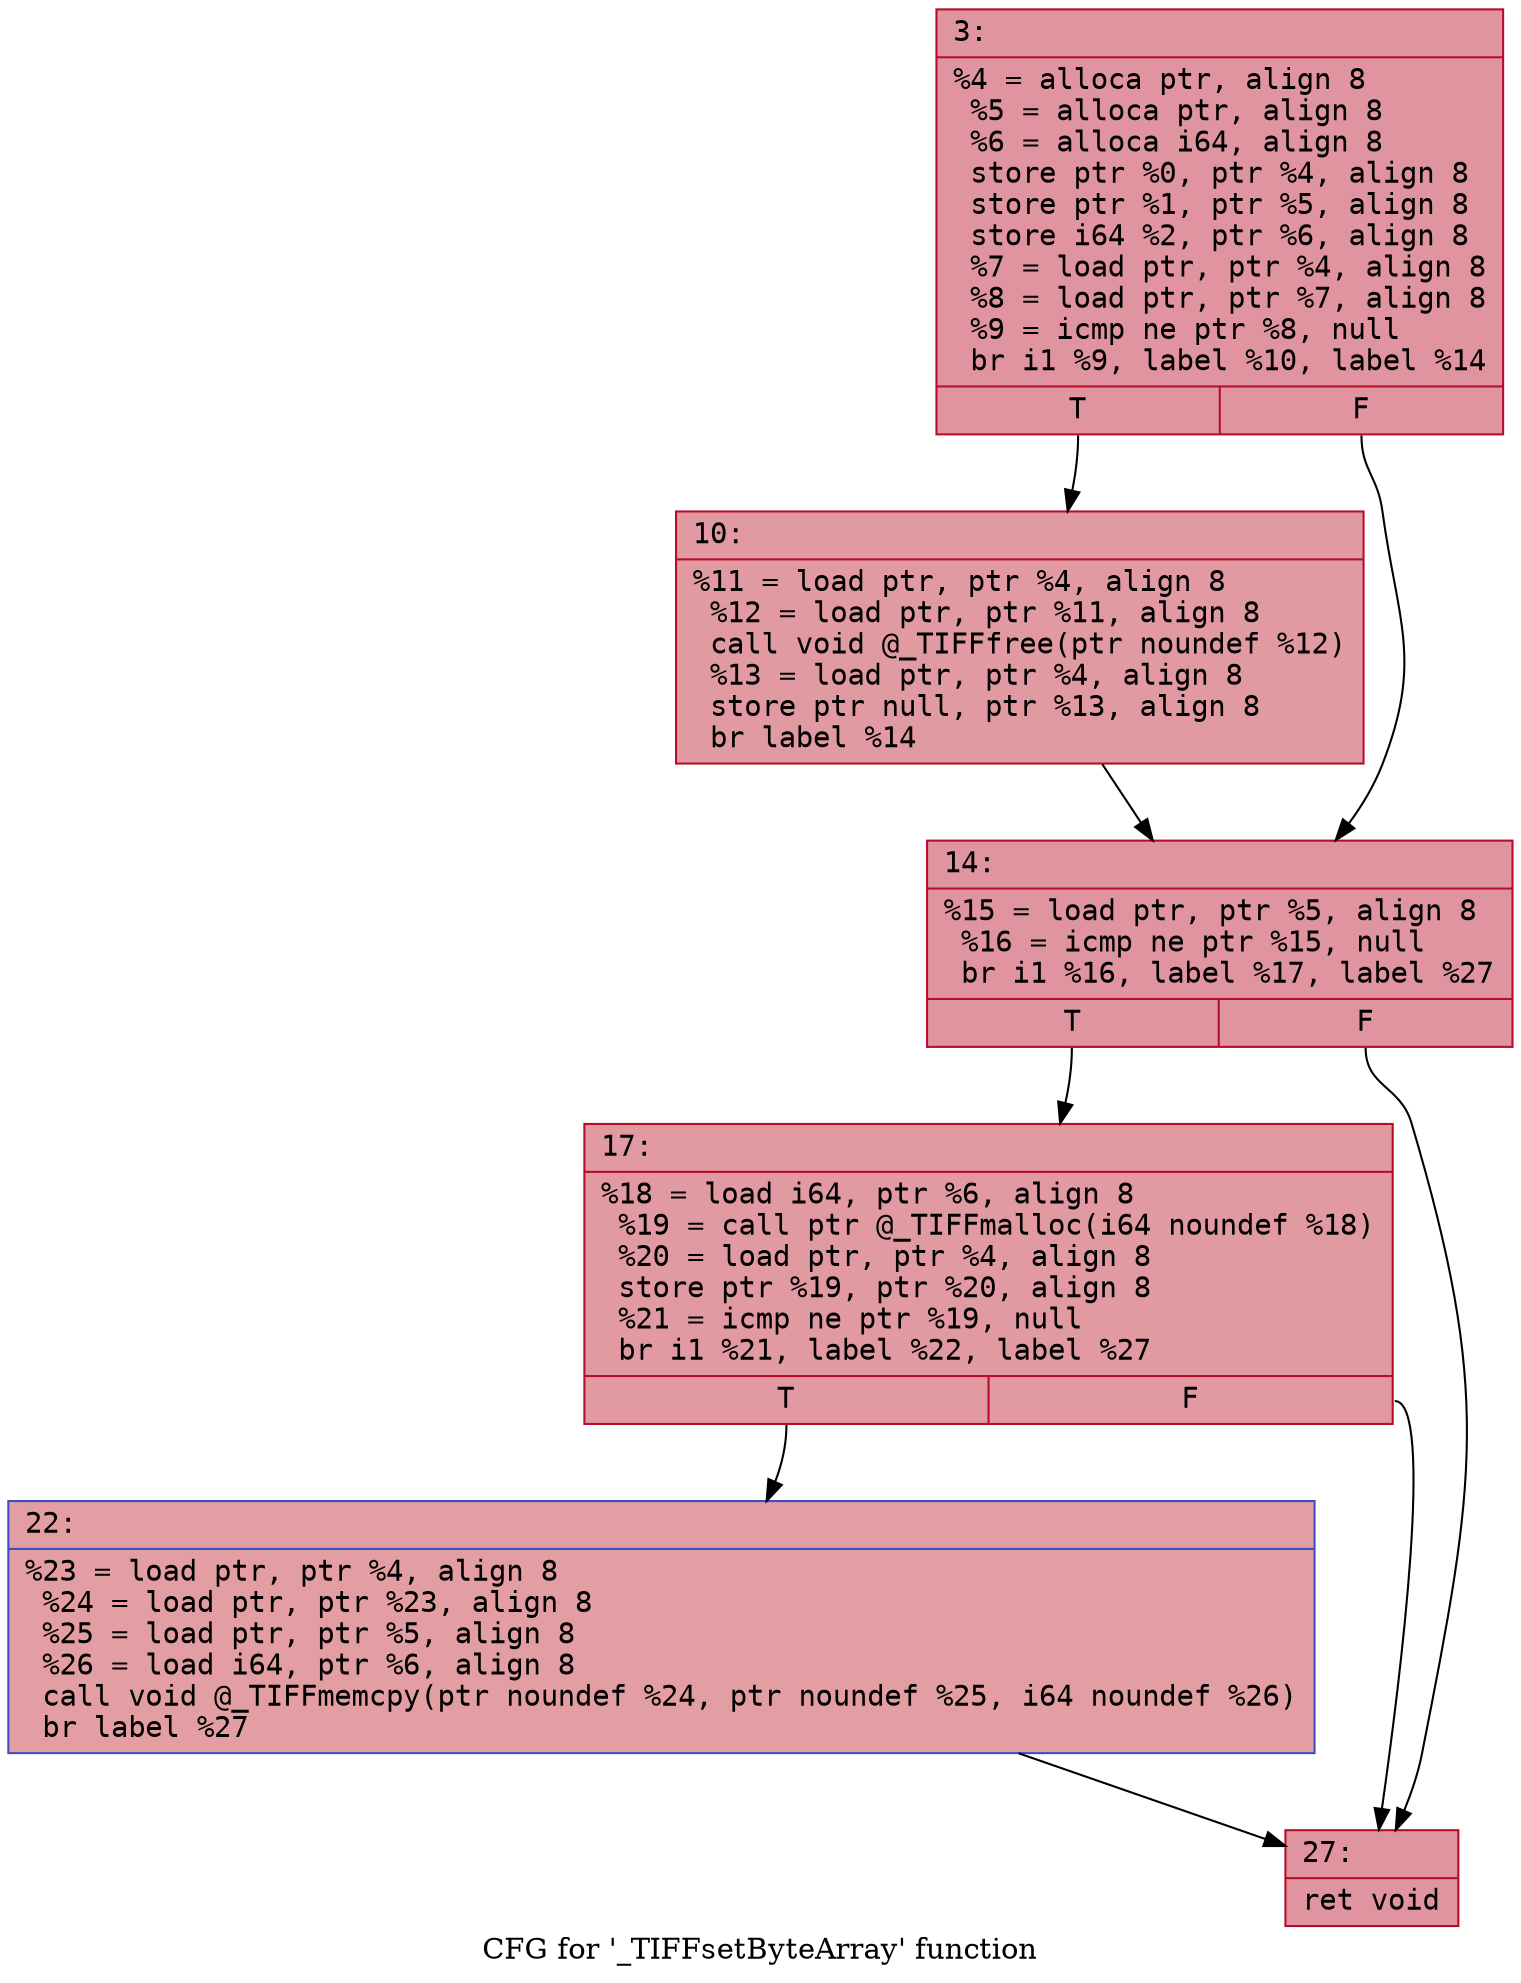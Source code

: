 digraph "CFG for '_TIFFsetByteArray' function" {
	label="CFG for '_TIFFsetByteArray' function";

	Node0x6000015d1e50 [shape=record,color="#b70d28ff", style=filled, fillcolor="#b70d2870" fontname="Courier",label="{3:\l|  %4 = alloca ptr, align 8\l  %5 = alloca ptr, align 8\l  %6 = alloca i64, align 8\l  store ptr %0, ptr %4, align 8\l  store ptr %1, ptr %5, align 8\l  store i64 %2, ptr %6, align 8\l  %7 = load ptr, ptr %4, align 8\l  %8 = load ptr, ptr %7, align 8\l  %9 = icmp ne ptr %8, null\l  br i1 %9, label %10, label %14\l|{<s0>T|<s1>F}}"];
	Node0x6000015d1e50:s0 -> Node0x6000015d1ea0[tooltip="3 -> 10\nProbability 62.50%" ];
	Node0x6000015d1e50:s1 -> Node0x6000015d1ef0[tooltip="3 -> 14\nProbability 37.50%" ];
	Node0x6000015d1ea0 [shape=record,color="#b70d28ff", style=filled, fillcolor="#bb1b2c70" fontname="Courier",label="{10:\l|  %11 = load ptr, ptr %4, align 8\l  %12 = load ptr, ptr %11, align 8\l  call void @_TIFFfree(ptr noundef %12)\l  %13 = load ptr, ptr %4, align 8\l  store ptr null, ptr %13, align 8\l  br label %14\l}"];
	Node0x6000015d1ea0 -> Node0x6000015d1ef0[tooltip="10 -> 14\nProbability 100.00%" ];
	Node0x6000015d1ef0 [shape=record,color="#b70d28ff", style=filled, fillcolor="#b70d2870" fontname="Courier",label="{14:\l|  %15 = load ptr, ptr %5, align 8\l  %16 = icmp ne ptr %15, null\l  br i1 %16, label %17, label %27\l|{<s0>T|<s1>F}}"];
	Node0x6000015d1ef0:s0 -> Node0x6000015d1f40[tooltip="14 -> 17\nProbability 62.50%" ];
	Node0x6000015d1ef0:s1 -> Node0x6000015d1fe0[tooltip="14 -> 27\nProbability 37.50%" ];
	Node0x6000015d1f40 [shape=record,color="#b70d28ff", style=filled, fillcolor="#bb1b2c70" fontname="Courier",label="{17:\l|  %18 = load i64, ptr %6, align 8\l  %19 = call ptr @_TIFFmalloc(i64 noundef %18)\l  %20 = load ptr, ptr %4, align 8\l  store ptr %19, ptr %20, align 8\l  %21 = icmp ne ptr %19, null\l  br i1 %21, label %22, label %27\l|{<s0>T|<s1>F}}"];
	Node0x6000015d1f40:s0 -> Node0x6000015d1f90[tooltip="17 -> 22\nProbability 62.50%" ];
	Node0x6000015d1f40:s1 -> Node0x6000015d1fe0[tooltip="17 -> 27\nProbability 37.50%" ];
	Node0x6000015d1f90 [shape=record,color="#3d50c3ff", style=filled, fillcolor="#be242e70" fontname="Courier",label="{22:\l|  %23 = load ptr, ptr %4, align 8\l  %24 = load ptr, ptr %23, align 8\l  %25 = load ptr, ptr %5, align 8\l  %26 = load i64, ptr %6, align 8\l  call void @_TIFFmemcpy(ptr noundef %24, ptr noundef %25, i64 noundef %26)\l  br label %27\l}"];
	Node0x6000015d1f90 -> Node0x6000015d1fe0[tooltip="22 -> 27\nProbability 100.00%" ];
	Node0x6000015d1fe0 [shape=record,color="#b70d28ff", style=filled, fillcolor="#b70d2870" fontname="Courier",label="{27:\l|  ret void\l}"];
}
